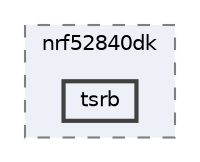digraph "/home/mj/Desktop/IoT-Chat-Digitalization/TextYourIoTDevice/bin/nrf52840dk/tsrb"
{
 // LATEX_PDF_SIZE
  bgcolor="transparent";
  edge [fontname=Helvetica,fontsize=10,labelfontname=Helvetica,labelfontsize=10];
  node [fontname=Helvetica,fontsize=10,shape=box,height=0.2,width=0.4];
  compound=true
  subgraph clusterdir_0c725116918d2e080617d882693859a8 {
    graph [ bgcolor="#edf0f7", pencolor="grey50", label="nrf52840dk", fontname=Helvetica,fontsize=10 style="filled,dashed", URL="dir_0c725116918d2e080617d882693859a8.html",tooltip=""]
  dir_9c267dee652b37a314cdbbff25868602 [label="tsrb", fillcolor="#edf0f7", color="grey25", style="filled,bold", URL="dir_9c267dee652b37a314cdbbff25868602.html",tooltip=""];
  }
}
